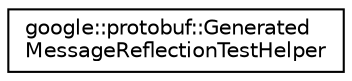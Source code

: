 digraph "类继承关系图"
{
 // LATEX_PDF_SIZE
  edge [fontname="Helvetica",fontsize="10",labelfontname="Helvetica",labelfontsize="10"];
  node [fontname="Helvetica",fontsize="10",shape=record];
  rankdir="LR";
  Node0 [label="google::protobuf::Generated\lMessageReflectionTestHelper",height=0.2,width=0.4,color="black", fillcolor="white", style="filled",URL="$classgoogle_1_1protobuf_1_1GeneratedMessageReflectionTestHelper.html",tooltip=" "];
}
